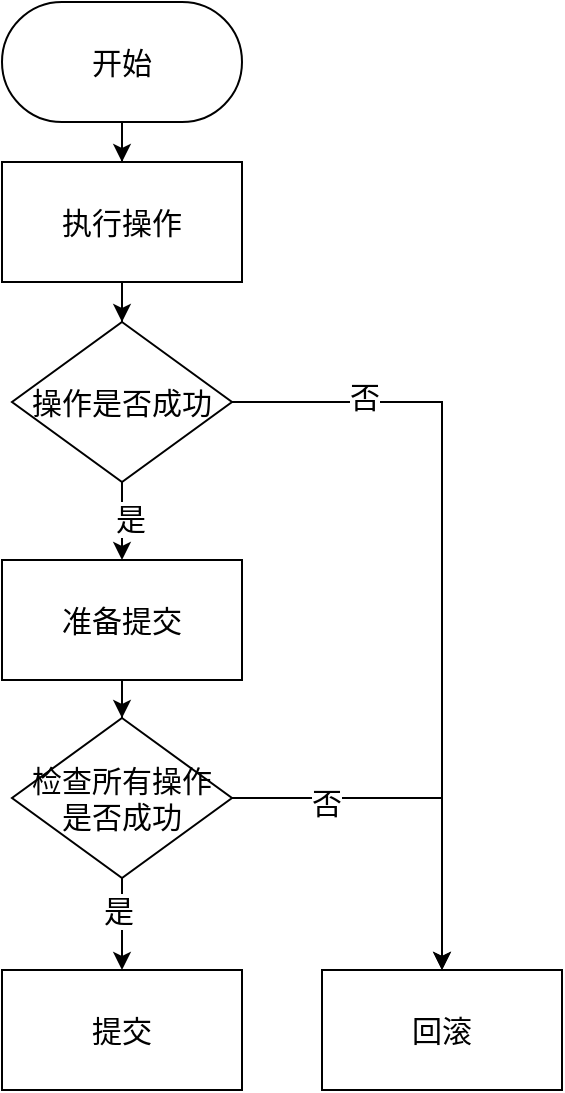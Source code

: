 <mxfile version="24.4.13" type="github">
  <diagram id="6sMPMcapESkEAEF9vCcm" name="第 1 页">
    <mxGraphModel dx="735" dy="1185" grid="1" gridSize="10" guides="1" tooltips="1" connect="1" arrows="1" fold="0" page="1" pageScale="1" pageWidth="826" pageHeight="1169" background="none" math="1" shadow="0">
      <root>
        <mxCell id="0" />
        <mxCell id="1" parent="0" />
        <mxCell id="c6HvYgb5uCBAiizw_mV6-12" value="" style="edgeStyle=orthogonalEdgeStyle;rounded=0;orthogonalLoop=1;jettySize=auto;html=1;fontSize=15;" edge="1" parent="1" source="c6HvYgb5uCBAiizw_mV6-3" target="c6HvYgb5uCBAiizw_mV6-4">
          <mxGeometry relative="1" as="geometry" />
        </mxCell>
        <mxCell id="c6HvYgb5uCBAiizw_mV6-3" value="开始" style="rounded=1;whiteSpace=wrap;html=1;arcSize=50;fontSize=15;" vertex="1" parent="1">
          <mxGeometry x="310" y="270" width="120" height="60" as="geometry" />
        </mxCell>
        <mxCell id="c6HvYgb5uCBAiizw_mV6-13" value="" style="edgeStyle=orthogonalEdgeStyle;rounded=0;orthogonalLoop=1;jettySize=auto;html=1;fontSize=15;" edge="1" parent="1" source="c6HvYgb5uCBAiizw_mV6-4" target="c6HvYgb5uCBAiizw_mV6-5">
          <mxGeometry relative="1" as="geometry" />
        </mxCell>
        <mxCell id="c6HvYgb5uCBAiizw_mV6-4" value="执行操作" style="rounded=0;whiteSpace=wrap;html=1;fontSize=15;" vertex="1" parent="1">
          <mxGeometry x="310" y="350" width="120" height="60" as="geometry" />
        </mxCell>
        <mxCell id="c6HvYgb5uCBAiizw_mV6-14" value="" style="edgeStyle=orthogonalEdgeStyle;rounded=0;orthogonalLoop=1;jettySize=auto;html=1;fontSize=15;" edge="1" parent="1" source="c6HvYgb5uCBAiizw_mV6-5" target="c6HvYgb5uCBAiizw_mV6-6">
          <mxGeometry relative="1" as="geometry" />
        </mxCell>
        <mxCell id="c6HvYgb5uCBAiizw_mV6-19" value="是" style="edgeLabel;html=1;align=center;verticalAlign=middle;resizable=0;points=[];fontSize=15;" vertex="1" connectable="0" parent="c6HvYgb5uCBAiizw_mV6-14">
          <mxGeometry x="-0.12" y="4" relative="1" as="geometry">
            <mxPoint as="offset" />
          </mxGeometry>
        </mxCell>
        <mxCell id="c6HvYgb5uCBAiizw_mV6-17" style="edgeStyle=orthogonalEdgeStyle;rounded=0;orthogonalLoop=1;jettySize=auto;html=1;entryX=0.5;entryY=0;entryDx=0;entryDy=0;fontSize=15;" edge="1" parent="1" source="c6HvYgb5uCBAiizw_mV6-5" target="c6HvYgb5uCBAiizw_mV6-11">
          <mxGeometry relative="1" as="geometry" />
        </mxCell>
        <mxCell id="c6HvYgb5uCBAiizw_mV6-20" value="否" style="edgeLabel;html=1;align=center;verticalAlign=middle;resizable=0;points=[];fontSize=15;" vertex="1" connectable="0" parent="c6HvYgb5uCBAiizw_mV6-17">
          <mxGeometry x="-0.664" y="3" relative="1" as="geometry">
            <mxPoint as="offset" />
          </mxGeometry>
        </mxCell>
        <mxCell id="c6HvYgb5uCBAiizw_mV6-5" value="操作是否成功" style="rhombus;whiteSpace=wrap;html=1;fontSize=15;" vertex="1" parent="1">
          <mxGeometry x="315" y="430" width="110" height="80" as="geometry" />
        </mxCell>
        <mxCell id="c6HvYgb5uCBAiizw_mV6-15" value="" style="edgeStyle=orthogonalEdgeStyle;rounded=0;orthogonalLoop=1;jettySize=auto;html=1;fontSize=15;" edge="1" parent="1" source="c6HvYgb5uCBAiizw_mV6-6" target="c6HvYgb5uCBAiizw_mV6-9">
          <mxGeometry relative="1" as="geometry" />
        </mxCell>
        <mxCell id="c6HvYgb5uCBAiizw_mV6-6" value="准备提交" style="rounded=0;whiteSpace=wrap;html=1;fontSize=15;" vertex="1" parent="1">
          <mxGeometry x="310" y="549" width="120" height="60" as="geometry" />
        </mxCell>
        <mxCell id="c6HvYgb5uCBAiizw_mV6-16" value="" style="edgeStyle=orthogonalEdgeStyle;rounded=0;orthogonalLoop=1;jettySize=auto;html=1;fontSize=15;" edge="1" parent="1" source="c6HvYgb5uCBAiizw_mV6-9" target="c6HvYgb5uCBAiizw_mV6-10">
          <mxGeometry relative="1" as="geometry" />
        </mxCell>
        <mxCell id="c6HvYgb5uCBAiizw_mV6-21" value="是" style="edgeLabel;html=1;align=center;verticalAlign=middle;resizable=0;points=[];fontSize=15;" vertex="1" connectable="0" parent="c6HvYgb5uCBAiizw_mV6-16">
          <mxGeometry x="-0.3" y="-2" relative="1" as="geometry">
            <mxPoint as="offset" />
          </mxGeometry>
        </mxCell>
        <mxCell id="c6HvYgb5uCBAiizw_mV6-18" style="edgeStyle=orthogonalEdgeStyle;rounded=0;orthogonalLoop=1;jettySize=auto;html=1;entryX=0.5;entryY=0;entryDx=0;entryDy=0;fontSize=15;" edge="1" parent="1" source="c6HvYgb5uCBAiizw_mV6-9" target="c6HvYgb5uCBAiizw_mV6-11">
          <mxGeometry relative="1" as="geometry" />
        </mxCell>
        <mxCell id="c6HvYgb5uCBAiizw_mV6-22" value="否" style="edgeLabel;html=1;align=center;verticalAlign=middle;resizable=0;points=[];fontSize=15;" vertex="1" connectable="0" parent="c6HvYgb5uCBAiizw_mV6-18">
          <mxGeometry x="-0.507" y="-2" relative="1" as="geometry">
            <mxPoint as="offset" />
          </mxGeometry>
        </mxCell>
        <mxCell id="c6HvYgb5uCBAiizw_mV6-9" value="检查所有操作&lt;div style=&quot;font-size: 15px;&quot;&gt;是否成功&lt;/div&gt;" style="rhombus;whiteSpace=wrap;html=1;fontSize=15;" vertex="1" parent="1">
          <mxGeometry x="315" y="628" width="110" height="80" as="geometry" />
        </mxCell>
        <mxCell id="c6HvYgb5uCBAiizw_mV6-10" value="提交" style="rounded=0;whiteSpace=wrap;html=1;fontSize=15;" vertex="1" parent="1">
          <mxGeometry x="310" y="754" width="120" height="60" as="geometry" />
        </mxCell>
        <mxCell id="c6HvYgb5uCBAiizw_mV6-11" value="回滚" style="rounded=0;whiteSpace=wrap;html=1;fontSize=15;" vertex="1" parent="1">
          <mxGeometry x="470" y="754" width="120" height="60" as="geometry" />
        </mxCell>
      </root>
    </mxGraphModel>
  </diagram>
</mxfile>
